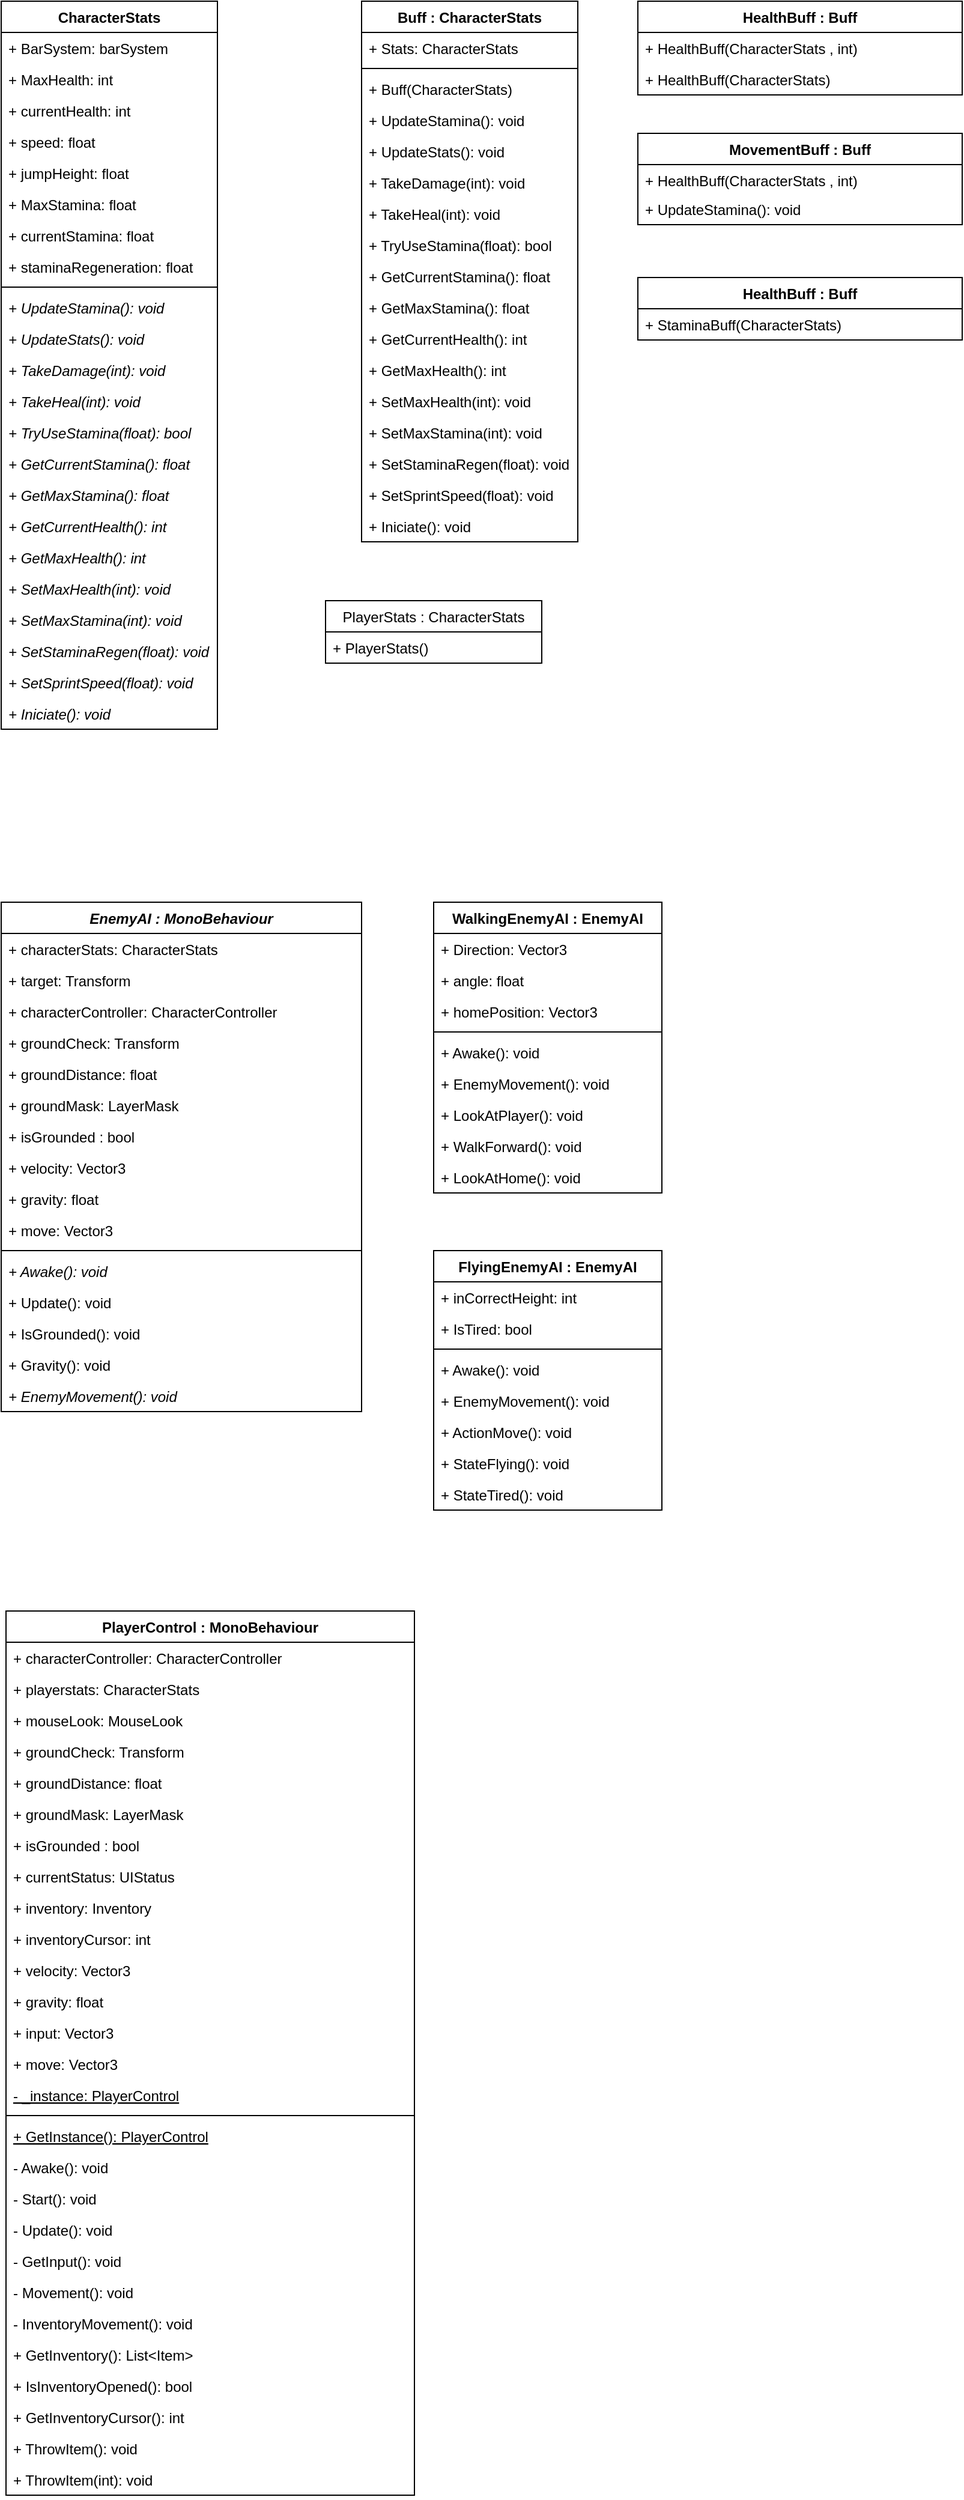 <mxfile version="16.4.3" type="github">
  <diagram id="JPool-3VtNPLsI39yBrT" name="Page-1">
    <mxGraphModel dx="624" dy="716" grid="1" gridSize="10" guides="1" tooltips="1" connect="1" arrows="1" fold="1" page="1" pageScale="1" pageWidth="827" pageHeight="1169" math="0" shadow="0">
      <root>
        <mxCell id="0" />
        <mxCell id="1" parent="0" />
        <mxCell id="ydXOMkTpQAnUlT9arwQ4-1" value="CharacterStats" style="swimlane;fontStyle=1;align=center;verticalAlign=top;childLayout=stackLayout;horizontal=1;startSize=26;horizontalStack=0;resizeParent=1;resizeParentMax=0;resizeLast=0;collapsible=1;marginBottom=0;" vertex="1" parent="1">
          <mxGeometry x="70" y="60" width="180" height="606" as="geometry" />
        </mxCell>
        <mxCell id="ydXOMkTpQAnUlT9arwQ4-2" value="+ BarSystem: barSystem" style="text;strokeColor=none;fillColor=none;align=left;verticalAlign=top;spacingLeft=4;spacingRight=4;overflow=hidden;rotatable=0;points=[[0,0.5],[1,0.5]];portConstraint=eastwest;" vertex="1" parent="ydXOMkTpQAnUlT9arwQ4-1">
          <mxGeometry y="26" width="180" height="26" as="geometry" />
        </mxCell>
        <mxCell id="ydXOMkTpQAnUlT9arwQ4-5" value="+ MaxHealth: int" style="text;strokeColor=none;fillColor=none;align=left;verticalAlign=top;spacingLeft=4;spacingRight=4;overflow=hidden;rotatable=0;points=[[0,0.5],[1,0.5]];portConstraint=eastwest;" vertex="1" parent="ydXOMkTpQAnUlT9arwQ4-1">
          <mxGeometry y="52" width="180" height="26" as="geometry" />
        </mxCell>
        <mxCell id="ydXOMkTpQAnUlT9arwQ4-6" value="+ currentHealth: int" style="text;strokeColor=none;fillColor=none;align=left;verticalAlign=top;spacingLeft=4;spacingRight=4;overflow=hidden;rotatable=0;points=[[0,0.5],[1,0.5]];portConstraint=eastwest;" vertex="1" parent="ydXOMkTpQAnUlT9arwQ4-1">
          <mxGeometry y="78" width="180" height="26" as="geometry" />
        </mxCell>
        <mxCell id="ydXOMkTpQAnUlT9arwQ4-7" value="+ speed: float" style="text;strokeColor=none;fillColor=none;align=left;verticalAlign=top;spacingLeft=4;spacingRight=4;overflow=hidden;rotatable=0;points=[[0,0.5],[1,0.5]];portConstraint=eastwest;" vertex="1" parent="ydXOMkTpQAnUlT9arwQ4-1">
          <mxGeometry y="104" width="180" height="26" as="geometry" />
        </mxCell>
        <mxCell id="ydXOMkTpQAnUlT9arwQ4-8" value="+ jumpHeight: float" style="text;strokeColor=none;fillColor=none;align=left;verticalAlign=top;spacingLeft=4;spacingRight=4;overflow=hidden;rotatable=0;points=[[0,0.5],[1,0.5]];portConstraint=eastwest;" vertex="1" parent="ydXOMkTpQAnUlT9arwQ4-1">
          <mxGeometry y="130" width="180" height="26" as="geometry" />
        </mxCell>
        <mxCell id="ydXOMkTpQAnUlT9arwQ4-10" value="+ MaxStamina: float" style="text;strokeColor=none;fillColor=none;align=left;verticalAlign=top;spacingLeft=4;spacingRight=4;overflow=hidden;rotatable=0;points=[[0,0.5],[1,0.5]];portConstraint=eastwest;" vertex="1" parent="ydXOMkTpQAnUlT9arwQ4-1">
          <mxGeometry y="156" width="180" height="26" as="geometry" />
        </mxCell>
        <mxCell id="ydXOMkTpQAnUlT9arwQ4-9" value="+ currentStamina: float" style="text;strokeColor=none;fillColor=none;align=left;verticalAlign=top;spacingLeft=4;spacingRight=4;overflow=hidden;rotatable=0;points=[[0,0.5],[1,0.5]];portConstraint=eastwest;" vertex="1" parent="ydXOMkTpQAnUlT9arwQ4-1">
          <mxGeometry y="182" width="180" height="26" as="geometry" />
        </mxCell>
        <mxCell id="ydXOMkTpQAnUlT9arwQ4-11" value="+ staminaRegeneration: float" style="text;strokeColor=none;fillColor=none;align=left;verticalAlign=top;spacingLeft=4;spacingRight=4;overflow=hidden;rotatable=0;points=[[0,0.5],[1,0.5]];portConstraint=eastwest;" vertex="1" parent="ydXOMkTpQAnUlT9arwQ4-1">
          <mxGeometry y="208" width="180" height="26" as="geometry" />
        </mxCell>
        <mxCell id="ydXOMkTpQAnUlT9arwQ4-3" value="" style="line;strokeWidth=1;fillColor=none;align=left;verticalAlign=middle;spacingTop=-1;spacingLeft=3;spacingRight=3;rotatable=0;labelPosition=right;points=[];portConstraint=eastwest;" vertex="1" parent="ydXOMkTpQAnUlT9arwQ4-1">
          <mxGeometry y="234" width="180" height="8" as="geometry" />
        </mxCell>
        <mxCell id="ydXOMkTpQAnUlT9arwQ4-4" value="+ UpdateStamina(): void" style="text;strokeColor=none;fillColor=none;align=left;verticalAlign=top;spacingLeft=4;spacingRight=4;overflow=hidden;rotatable=0;points=[[0,0.5],[1,0.5]];portConstraint=eastwest;fontStyle=2" vertex="1" parent="ydXOMkTpQAnUlT9arwQ4-1">
          <mxGeometry y="242" width="180" height="26" as="geometry" />
        </mxCell>
        <mxCell id="ydXOMkTpQAnUlT9arwQ4-15" value="+ UpdateStats(): void" style="text;strokeColor=none;fillColor=none;align=left;verticalAlign=top;spacingLeft=4;spacingRight=4;overflow=hidden;rotatable=0;points=[[0,0.5],[1,0.5]];portConstraint=eastwest;fontStyle=2" vertex="1" parent="ydXOMkTpQAnUlT9arwQ4-1">
          <mxGeometry y="268" width="180" height="26" as="geometry" />
        </mxCell>
        <mxCell id="ydXOMkTpQAnUlT9arwQ4-16" value="+ TakeDamage(int): void" style="text;strokeColor=none;fillColor=none;align=left;verticalAlign=top;spacingLeft=4;spacingRight=4;overflow=hidden;rotatable=0;points=[[0,0.5],[1,0.5]];portConstraint=eastwest;fontStyle=2" vertex="1" parent="ydXOMkTpQAnUlT9arwQ4-1">
          <mxGeometry y="294" width="180" height="26" as="geometry" />
        </mxCell>
        <mxCell id="ydXOMkTpQAnUlT9arwQ4-18" value="+ TakeHeal(int): void" style="text;strokeColor=none;fillColor=none;align=left;verticalAlign=top;spacingLeft=4;spacingRight=4;overflow=hidden;rotatable=0;points=[[0,0.5],[1,0.5]];portConstraint=eastwest;fontStyle=2" vertex="1" parent="ydXOMkTpQAnUlT9arwQ4-1">
          <mxGeometry y="320" width="180" height="26" as="geometry" />
        </mxCell>
        <mxCell id="ydXOMkTpQAnUlT9arwQ4-19" value="+ TryUseStamina(float): bool" style="text;strokeColor=none;fillColor=none;align=left;verticalAlign=top;spacingLeft=4;spacingRight=4;overflow=hidden;rotatable=0;points=[[0,0.5],[1,0.5]];portConstraint=eastwest;fontStyle=2" vertex="1" parent="ydXOMkTpQAnUlT9arwQ4-1">
          <mxGeometry y="346" width="180" height="26" as="geometry" />
        </mxCell>
        <mxCell id="ydXOMkTpQAnUlT9arwQ4-21" value="+ GetCurrentStamina(): float" style="text;strokeColor=none;fillColor=none;align=left;verticalAlign=top;spacingLeft=4;spacingRight=4;overflow=hidden;rotatable=0;points=[[0,0.5],[1,0.5]];portConstraint=eastwest;fontStyle=2" vertex="1" parent="ydXOMkTpQAnUlT9arwQ4-1">
          <mxGeometry y="372" width="180" height="26" as="geometry" />
        </mxCell>
        <mxCell id="ydXOMkTpQAnUlT9arwQ4-20" value="+ GetMaxStamina(): float" style="text;strokeColor=none;fillColor=none;align=left;verticalAlign=top;spacingLeft=4;spacingRight=4;overflow=hidden;rotatable=0;points=[[0,0.5],[1,0.5]];portConstraint=eastwest;fontStyle=2" vertex="1" parent="ydXOMkTpQAnUlT9arwQ4-1">
          <mxGeometry y="398" width="180" height="26" as="geometry" />
        </mxCell>
        <mxCell id="ydXOMkTpQAnUlT9arwQ4-22" value="+ GetCurrentHealth(): int" style="text;strokeColor=none;fillColor=none;align=left;verticalAlign=top;spacingLeft=4;spacingRight=4;overflow=hidden;rotatable=0;points=[[0,0.5],[1,0.5]];portConstraint=eastwest;fontStyle=2" vertex="1" parent="ydXOMkTpQAnUlT9arwQ4-1">
          <mxGeometry y="424" width="180" height="26" as="geometry" />
        </mxCell>
        <mxCell id="ydXOMkTpQAnUlT9arwQ4-23" value="+ GetMaxHealth(): int" style="text;strokeColor=none;fillColor=none;align=left;verticalAlign=top;spacingLeft=4;spacingRight=4;overflow=hidden;rotatable=0;points=[[0,0.5],[1,0.5]];portConstraint=eastwest;fontStyle=2" vertex="1" parent="ydXOMkTpQAnUlT9arwQ4-1">
          <mxGeometry y="450" width="180" height="26" as="geometry" />
        </mxCell>
        <mxCell id="ydXOMkTpQAnUlT9arwQ4-25" value="+ SetMaxHealth(int): void" style="text;strokeColor=none;fillColor=none;align=left;verticalAlign=top;spacingLeft=4;spacingRight=4;overflow=hidden;rotatable=0;points=[[0,0.5],[1,0.5]];portConstraint=eastwest;fontStyle=2" vertex="1" parent="ydXOMkTpQAnUlT9arwQ4-1">
          <mxGeometry y="476" width="180" height="26" as="geometry" />
        </mxCell>
        <mxCell id="ydXOMkTpQAnUlT9arwQ4-24" value="+ SetMaxStamina(int): void" style="text;strokeColor=none;fillColor=none;align=left;verticalAlign=top;spacingLeft=4;spacingRight=4;overflow=hidden;rotatable=0;points=[[0,0.5],[1,0.5]];portConstraint=eastwest;fontStyle=2" vertex="1" parent="ydXOMkTpQAnUlT9arwQ4-1">
          <mxGeometry y="502" width="180" height="26" as="geometry" />
        </mxCell>
        <mxCell id="ydXOMkTpQAnUlT9arwQ4-26" value="+ SetStaminaRegen(float): void" style="text;strokeColor=none;fillColor=none;align=left;verticalAlign=top;spacingLeft=4;spacingRight=4;overflow=hidden;rotatable=0;points=[[0,0.5],[1,0.5]];portConstraint=eastwest;fontStyle=2" vertex="1" parent="ydXOMkTpQAnUlT9arwQ4-1">
          <mxGeometry y="528" width="180" height="26" as="geometry" />
        </mxCell>
        <mxCell id="ydXOMkTpQAnUlT9arwQ4-27" value="+ SetSprintSpeed(float): void" style="text;strokeColor=none;fillColor=none;align=left;verticalAlign=top;spacingLeft=4;spacingRight=4;overflow=hidden;rotatable=0;points=[[0,0.5],[1,0.5]];portConstraint=eastwest;fontStyle=2" vertex="1" parent="ydXOMkTpQAnUlT9arwQ4-1">
          <mxGeometry y="554" width="180" height="26" as="geometry" />
        </mxCell>
        <mxCell id="ydXOMkTpQAnUlT9arwQ4-17" value="+ Iniciate(): void" style="text;strokeColor=none;fillColor=none;align=left;verticalAlign=top;spacingLeft=4;spacingRight=4;overflow=hidden;rotatable=0;points=[[0,0.5],[1,0.5]];portConstraint=eastwest;fontStyle=2" vertex="1" parent="ydXOMkTpQAnUlT9arwQ4-1">
          <mxGeometry y="580" width="180" height="26" as="geometry" />
        </mxCell>
        <mxCell id="ydXOMkTpQAnUlT9arwQ4-28" value="Buff : CharacterStats" style="swimlane;fontStyle=1;align=center;verticalAlign=top;childLayout=stackLayout;horizontal=1;startSize=26;horizontalStack=0;resizeParent=1;resizeParentMax=0;resizeLast=0;collapsible=1;marginBottom=0;" vertex="1" parent="1">
          <mxGeometry x="370" y="60" width="180" height="450" as="geometry" />
        </mxCell>
        <mxCell id="ydXOMkTpQAnUlT9arwQ4-52" value="+ Stats: CharacterStats" style="text;strokeColor=none;fillColor=none;align=left;verticalAlign=top;spacingLeft=4;spacingRight=4;overflow=hidden;rotatable=0;points=[[0,0.5],[1,0.5]];portConstraint=eastwest;" vertex="1" parent="ydXOMkTpQAnUlT9arwQ4-28">
          <mxGeometry y="26" width="180" height="26" as="geometry" />
        </mxCell>
        <mxCell id="ydXOMkTpQAnUlT9arwQ4-37" value="" style="line;strokeWidth=1;fillColor=none;align=left;verticalAlign=middle;spacingTop=-1;spacingLeft=3;spacingRight=3;rotatable=0;labelPosition=right;points=[];portConstraint=eastwest;" vertex="1" parent="ydXOMkTpQAnUlT9arwQ4-28">
          <mxGeometry y="52" width="180" height="8" as="geometry" />
        </mxCell>
        <mxCell id="ydXOMkTpQAnUlT9arwQ4-53" value="+ Buff(CharacterStats)" style="text;strokeColor=none;fillColor=none;align=left;verticalAlign=top;spacingLeft=4;spacingRight=4;overflow=hidden;rotatable=0;points=[[0,0.5],[1,0.5]];portConstraint=eastwest;fontStyle=0" vertex="1" parent="ydXOMkTpQAnUlT9arwQ4-28">
          <mxGeometry y="60" width="180" height="26" as="geometry" />
        </mxCell>
        <mxCell id="ydXOMkTpQAnUlT9arwQ4-38" value="+ UpdateStamina(): void" style="text;strokeColor=none;fillColor=none;align=left;verticalAlign=top;spacingLeft=4;spacingRight=4;overflow=hidden;rotatable=0;points=[[0,0.5],[1,0.5]];portConstraint=eastwest;fontStyle=0" vertex="1" parent="ydXOMkTpQAnUlT9arwQ4-28">
          <mxGeometry y="86" width="180" height="26" as="geometry" />
        </mxCell>
        <mxCell id="ydXOMkTpQAnUlT9arwQ4-39" value="+ UpdateStats(): void" style="text;strokeColor=none;fillColor=none;align=left;verticalAlign=top;spacingLeft=4;spacingRight=4;overflow=hidden;rotatable=0;points=[[0,0.5],[1,0.5]];portConstraint=eastwest;fontStyle=0" vertex="1" parent="ydXOMkTpQAnUlT9arwQ4-28">
          <mxGeometry y="112" width="180" height="26" as="geometry" />
        </mxCell>
        <mxCell id="ydXOMkTpQAnUlT9arwQ4-40" value="+ TakeDamage(int): void" style="text;strokeColor=none;fillColor=none;align=left;verticalAlign=top;spacingLeft=4;spacingRight=4;overflow=hidden;rotatable=0;points=[[0,0.5],[1,0.5]];portConstraint=eastwest;fontStyle=0" vertex="1" parent="ydXOMkTpQAnUlT9arwQ4-28">
          <mxGeometry y="138" width="180" height="26" as="geometry" />
        </mxCell>
        <mxCell id="ydXOMkTpQAnUlT9arwQ4-41" value="+ TakeHeal(int): void" style="text;strokeColor=none;fillColor=none;align=left;verticalAlign=top;spacingLeft=4;spacingRight=4;overflow=hidden;rotatable=0;points=[[0,0.5],[1,0.5]];portConstraint=eastwest;fontStyle=0" vertex="1" parent="ydXOMkTpQAnUlT9arwQ4-28">
          <mxGeometry y="164" width="180" height="26" as="geometry" />
        </mxCell>
        <mxCell id="ydXOMkTpQAnUlT9arwQ4-42" value="+ TryUseStamina(float): bool" style="text;strokeColor=none;fillColor=none;align=left;verticalAlign=top;spacingLeft=4;spacingRight=4;overflow=hidden;rotatable=0;points=[[0,0.5],[1,0.5]];portConstraint=eastwest;fontStyle=0" vertex="1" parent="ydXOMkTpQAnUlT9arwQ4-28">
          <mxGeometry y="190" width="180" height="26" as="geometry" />
        </mxCell>
        <mxCell id="ydXOMkTpQAnUlT9arwQ4-43" value="+ GetCurrentStamina(): float" style="text;strokeColor=none;fillColor=none;align=left;verticalAlign=top;spacingLeft=4;spacingRight=4;overflow=hidden;rotatable=0;points=[[0,0.5],[1,0.5]];portConstraint=eastwest;fontStyle=0" vertex="1" parent="ydXOMkTpQAnUlT9arwQ4-28">
          <mxGeometry y="216" width="180" height="26" as="geometry" />
        </mxCell>
        <mxCell id="ydXOMkTpQAnUlT9arwQ4-44" value="+ GetMaxStamina(): float" style="text;strokeColor=none;fillColor=none;align=left;verticalAlign=top;spacingLeft=4;spacingRight=4;overflow=hidden;rotatable=0;points=[[0,0.5],[1,0.5]];portConstraint=eastwest;fontStyle=0" vertex="1" parent="ydXOMkTpQAnUlT9arwQ4-28">
          <mxGeometry y="242" width="180" height="26" as="geometry" />
        </mxCell>
        <mxCell id="ydXOMkTpQAnUlT9arwQ4-45" value="+ GetCurrentHealth(): int" style="text;strokeColor=none;fillColor=none;align=left;verticalAlign=top;spacingLeft=4;spacingRight=4;overflow=hidden;rotatable=0;points=[[0,0.5],[1,0.5]];portConstraint=eastwest;fontStyle=0" vertex="1" parent="ydXOMkTpQAnUlT9arwQ4-28">
          <mxGeometry y="268" width="180" height="26" as="geometry" />
        </mxCell>
        <mxCell id="ydXOMkTpQAnUlT9arwQ4-46" value="+ GetMaxHealth(): int" style="text;strokeColor=none;fillColor=none;align=left;verticalAlign=top;spacingLeft=4;spacingRight=4;overflow=hidden;rotatable=0;points=[[0,0.5],[1,0.5]];portConstraint=eastwest;fontStyle=0" vertex="1" parent="ydXOMkTpQAnUlT9arwQ4-28">
          <mxGeometry y="294" width="180" height="26" as="geometry" />
        </mxCell>
        <mxCell id="ydXOMkTpQAnUlT9arwQ4-47" value="+ SetMaxHealth(int): void" style="text;strokeColor=none;fillColor=none;align=left;verticalAlign=top;spacingLeft=4;spacingRight=4;overflow=hidden;rotatable=0;points=[[0,0.5],[1,0.5]];portConstraint=eastwest;fontStyle=0" vertex="1" parent="ydXOMkTpQAnUlT9arwQ4-28">
          <mxGeometry y="320" width="180" height="26" as="geometry" />
        </mxCell>
        <mxCell id="ydXOMkTpQAnUlT9arwQ4-48" value="+ SetMaxStamina(int): void" style="text;strokeColor=none;fillColor=none;align=left;verticalAlign=top;spacingLeft=4;spacingRight=4;overflow=hidden;rotatable=0;points=[[0,0.5],[1,0.5]];portConstraint=eastwest;fontStyle=0" vertex="1" parent="ydXOMkTpQAnUlT9arwQ4-28">
          <mxGeometry y="346" width="180" height="26" as="geometry" />
        </mxCell>
        <mxCell id="ydXOMkTpQAnUlT9arwQ4-49" value="+ SetStaminaRegen(float): void" style="text;strokeColor=none;fillColor=none;align=left;verticalAlign=top;spacingLeft=4;spacingRight=4;overflow=hidden;rotatable=0;points=[[0,0.5],[1,0.5]];portConstraint=eastwest;fontStyle=0" vertex="1" parent="ydXOMkTpQAnUlT9arwQ4-28">
          <mxGeometry y="372" width="180" height="26" as="geometry" />
        </mxCell>
        <mxCell id="ydXOMkTpQAnUlT9arwQ4-50" value="+ SetSprintSpeed(float): void" style="text;strokeColor=none;fillColor=none;align=left;verticalAlign=top;spacingLeft=4;spacingRight=4;overflow=hidden;rotatable=0;points=[[0,0.5],[1,0.5]];portConstraint=eastwest;fontStyle=0" vertex="1" parent="ydXOMkTpQAnUlT9arwQ4-28">
          <mxGeometry y="398" width="180" height="26" as="geometry" />
        </mxCell>
        <mxCell id="ydXOMkTpQAnUlT9arwQ4-51" value="+ Iniciate(): void" style="text;strokeColor=none;fillColor=none;align=left;verticalAlign=top;spacingLeft=4;spacingRight=4;overflow=hidden;rotatable=0;points=[[0,0.5],[1,0.5]];portConstraint=eastwest;fontStyle=0" vertex="1" parent="ydXOMkTpQAnUlT9arwQ4-28">
          <mxGeometry y="424" width="180" height="26" as="geometry" />
        </mxCell>
        <mxCell id="ydXOMkTpQAnUlT9arwQ4-54" value="HealthBuff : Buff" style="swimlane;fontStyle=1;childLayout=stackLayout;horizontal=1;startSize=26;fillColor=none;horizontalStack=0;resizeParent=1;resizeParentMax=0;resizeLast=0;collapsible=1;marginBottom=0;" vertex="1" parent="1">
          <mxGeometry x="600" y="60" width="270" height="78" as="geometry" />
        </mxCell>
        <mxCell id="ydXOMkTpQAnUlT9arwQ4-55" value="+ HealthBuff(CharacterStats , int)" style="text;strokeColor=none;fillColor=none;align=left;verticalAlign=top;spacingLeft=4;spacingRight=4;overflow=hidden;rotatable=0;points=[[0,0.5],[1,0.5]];portConstraint=eastwest;" vertex="1" parent="ydXOMkTpQAnUlT9arwQ4-54">
          <mxGeometry y="26" width="270" height="26" as="geometry" />
        </mxCell>
        <mxCell id="ydXOMkTpQAnUlT9arwQ4-58" value="+ HealthBuff(CharacterStats)" style="text;strokeColor=none;fillColor=none;align=left;verticalAlign=top;spacingLeft=4;spacingRight=4;overflow=hidden;rotatable=0;points=[[0,0.5],[1,0.5]];portConstraint=eastwest;" vertex="1" parent="ydXOMkTpQAnUlT9arwQ4-54">
          <mxGeometry y="52" width="270" height="26" as="geometry" />
        </mxCell>
        <mxCell id="ydXOMkTpQAnUlT9arwQ4-59" value="MovementBuff : Buff" style="swimlane;fontStyle=1;childLayout=stackLayout;horizontal=1;startSize=26;fillColor=none;horizontalStack=0;resizeParent=1;resizeParentMax=0;resizeLast=0;collapsible=1;marginBottom=0;" vertex="1" parent="1">
          <mxGeometry x="600" y="170" width="270" height="76" as="geometry" />
        </mxCell>
        <mxCell id="ydXOMkTpQAnUlT9arwQ4-60" value="+ HealthBuff(CharacterStats , int)" style="text;strokeColor=none;fillColor=none;align=left;verticalAlign=top;spacingLeft=4;spacingRight=4;overflow=hidden;rotatable=0;points=[[0,0.5],[1,0.5]];portConstraint=eastwest;" vertex="1" parent="ydXOMkTpQAnUlT9arwQ4-59">
          <mxGeometry y="26" width="270" height="24" as="geometry" />
        </mxCell>
        <mxCell id="ydXOMkTpQAnUlT9arwQ4-61" value="+ UpdateStamina(): void" style="text;strokeColor=none;fillColor=none;align=left;verticalAlign=top;spacingLeft=4;spacingRight=4;overflow=hidden;rotatable=0;points=[[0,0.5],[1,0.5]];portConstraint=eastwest;" vertex="1" parent="ydXOMkTpQAnUlT9arwQ4-59">
          <mxGeometry y="50" width="270" height="26" as="geometry" />
        </mxCell>
        <mxCell id="ydXOMkTpQAnUlT9arwQ4-62" value="HealthBuff : Buff" style="swimlane;fontStyle=1;childLayout=stackLayout;horizontal=1;startSize=26;fillColor=none;horizontalStack=0;resizeParent=1;resizeParentMax=0;resizeLast=0;collapsible=1;marginBottom=0;" vertex="1" parent="1">
          <mxGeometry x="600" y="290" width="270" height="52" as="geometry" />
        </mxCell>
        <mxCell id="ydXOMkTpQAnUlT9arwQ4-64" value="+ StaminaBuff(CharacterStats) " style="text;strokeColor=none;fillColor=none;align=left;verticalAlign=top;spacingLeft=4;spacingRight=4;overflow=hidden;rotatable=0;points=[[0,0.5],[1,0.5]];portConstraint=eastwest;" vertex="1" parent="ydXOMkTpQAnUlT9arwQ4-62">
          <mxGeometry y="26" width="270" height="26" as="geometry" />
        </mxCell>
        <mxCell id="ydXOMkTpQAnUlT9arwQ4-65" value="EnemyAI : MonoBehaviour" style="swimlane;fontStyle=3;align=center;verticalAlign=top;childLayout=stackLayout;horizontal=1;startSize=26;horizontalStack=0;resizeParent=1;resizeParentMax=0;resizeLast=0;collapsible=1;marginBottom=0;" vertex="1" parent="1">
          <mxGeometry x="70" y="810" width="300" height="424" as="geometry" />
        </mxCell>
        <mxCell id="ydXOMkTpQAnUlT9arwQ4-66" value="+ characterStats: CharacterStats" style="text;strokeColor=none;fillColor=none;align=left;verticalAlign=top;spacingLeft=4;spacingRight=4;overflow=hidden;rotatable=0;points=[[0,0.5],[1,0.5]];portConstraint=eastwest;" vertex="1" parent="ydXOMkTpQAnUlT9arwQ4-65">
          <mxGeometry y="26" width="300" height="26" as="geometry" />
        </mxCell>
        <mxCell id="ydXOMkTpQAnUlT9arwQ4-69" value="+ target: Transform" style="text;strokeColor=none;fillColor=none;align=left;verticalAlign=top;spacingLeft=4;spacingRight=4;overflow=hidden;rotatable=0;points=[[0,0.5],[1,0.5]];portConstraint=eastwest;" vertex="1" parent="ydXOMkTpQAnUlT9arwQ4-65">
          <mxGeometry y="52" width="300" height="26" as="geometry" />
        </mxCell>
        <mxCell id="ydXOMkTpQAnUlT9arwQ4-71" value="+ characterController: CharacterController" style="text;strokeColor=none;fillColor=none;align=left;verticalAlign=top;spacingLeft=4;spacingRight=4;overflow=hidden;rotatable=0;points=[[0,0.5],[1,0.5]];portConstraint=eastwest;" vertex="1" parent="ydXOMkTpQAnUlT9arwQ4-65">
          <mxGeometry y="78" width="300" height="26" as="geometry" />
        </mxCell>
        <mxCell id="ydXOMkTpQAnUlT9arwQ4-73" value="+ groundCheck: Transform" style="text;strokeColor=none;fillColor=none;align=left;verticalAlign=top;spacingLeft=4;spacingRight=4;overflow=hidden;rotatable=0;points=[[0,0.5],[1,0.5]];portConstraint=eastwest;" vertex="1" parent="ydXOMkTpQAnUlT9arwQ4-65">
          <mxGeometry y="104" width="300" height="26" as="geometry" />
        </mxCell>
        <mxCell id="ydXOMkTpQAnUlT9arwQ4-72" value="+ groundDistance: float" style="text;strokeColor=none;fillColor=none;align=left;verticalAlign=top;spacingLeft=4;spacingRight=4;overflow=hidden;rotatable=0;points=[[0,0.5],[1,0.5]];portConstraint=eastwest;" vertex="1" parent="ydXOMkTpQAnUlT9arwQ4-65">
          <mxGeometry y="130" width="300" height="26" as="geometry" />
        </mxCell>
        <mxCell id="ydXOMkTpQAnUlT9arwQ4-74" value="+ groundMask: LayerMask" style="text;strokeColor=none;fillColor=none;align=left;verticalAlign=top;spacingLeft=4;spacingRight=4;overflow=hidden;rotatable=0;points=[[0,0.5],[1,0.5]];portConstraint=eastwest;" vertex="1" parent="ydXOMkTpQAnUlT9arwQ4-65">
          <mxGeometry y="156" width="300" height="26" as="geometry" />
        </mxCell>
        <mxCell id="ydXOMkTpQAnUlT9arwQ4-76" value="+ isGrounded : bool" style="text;strokeColor=none;fillColor=none;align=left;verticalAlign=top;spacingLeft=4;spacingRight=4;overflow=hidden;rotatable=0;points=[[0,0.5],[1,0.5]];portConstraint=eastwest;" vertex="1" parent="ydXOMkTpQAnUlT9arwQ4-65">
          <mxGeometry y="182" width="300" height="26" as="geometry" />
        </mxCell>
        <mxCell id="ydXOMkTpQAnUlT9arwQ4-75" value="+ velocity: Vector3" style="text;strokeColor=none;fillColor=none;align=left;verticalAlign=top;spacingLeft=4;spacingRight=4;overflow=hidden;rotatable=0;points=[[0,0.5],[1,0.5]];portConstraint=eastwest;" vertex="1" parent="ydXOMkTpQAnUlT9arwQ4-65">
          <mxGeometry y="208" width="300" height="26" as="geometry" />
        </mxCell>
        <mxCell id="ydXOMkTpQAnUlT9arwQ4-77" value="+ gravity: float" style="text;strokeColor=none;fillColor=none;align=left;verticalAlign=top;spacingLeft=4;spacingRight=4;overflow=hidden;rotatable=0;points=[[0,0.5],[1,0.5]];portConstraint=eastwest;" vertex="1" parent="ydXOMkTpQAnUlT9arwQ4-65">
          <mxGeometry y="234" width="300" height="26" as="geometry" />
        </mxCell>
        <mxCell id="ydXOMkTpQAnUlT9arwQ4-79" value="+ move: Vector3" style="text;strokeColor=none;fillColor=none;align=left;verticalAlign=top;spacingLeft=4;spacingRight=4;overflow=hidden;rotatable=0;points=[[0,0.5],[1,0.5]];portConstraint=eastwest;" vertex="1" parent="ydXOMkTpQAnUlT9arwQ4-65">
          <mxGeometry y="260" width="300" height="26" as="geometry" />
        </mxCell>
        <mxCell id="ydXOMkTpQAnUlT9arwQ4-67" value="" style="line;strokeWidth=1;fillColor=none;align=left;verticalAlign=middle;spacingTop=-1;spacingLeft=3;spacingRight=3;rotatable=0;labelPosition=right;points=[];portConstraint=eastwest;" vertex="1" parent="ydXOMkTpQAnUlT9arwQ4-65">
          <mxGeometry y="286" width="300" height="8" as="geometry" />
        </mxCell>
        <mxCell id="ydXOMkTpQAnUlT9arwQ4-68" value="+ Awake(): void" style="text;strokeColor=none;fillColor=none;align=left;verticalAlign=top;spacingLeft=4;spacingRight=4;overflow=hidden;rotatable=0;points=[[0,0.5],[1,0.5]];portConstraint=eastwest;fontStyle=2" vertex="1" parent="ydXOMkTpQAnUlT9arwQ4-65">
          <mxGeometry y="294" width="300" height="26" as="geometry" />
        </mxCell>
        <mxCell id="ydXOMkTpQAnUlT9arwQ4-80" value="+ Update(): void" style="text;strokeColor=none;fillColor=none;align=left;verticalAlign=top;spacingLeft=4;spacingRight=4;overflow=hidden;rotatable=0;points=[[0,0.5],[1,0.5]];portConstraint=eastwest;" vertex="1" parent="ydXOMkTpQAnUlT9arwQ4-65">
          <mxGeometry y="320" width="300" height="26" as="geometry" />
        </mxCell>
        <mxCell id="ydXOMkTpQAnUlT9arwQ4-82" value="+ IsGrounded(): void" style="text;strokeColor=none;fillColor=none;align=left;verticalAlign=top;spacingLeft=4;spacingRight=4;overflow=hidden;rotatable=0;points=[[0,0.5],[1,0.5]];portConstraint=eastwest;" vertex="1" parent="ydXOMkTpQAnUlT9arwQ4-65">
          <mxGeometry y="346" width="300" height="26" as="geometry" />
        </mxCell>
        <mxCell id="ydXOMkTpQAnUlT9arwQ4-81" value="+ Gravity(): void" style="text;strokeColor=none;fillColor=none;align=left;verticalAlign=top;spacingLeft=4;spacingRight=4;overflow=hidden;rotatable=0;points=[[0,0.5],[1,0.5]];portConstraint=eastwest;" vertex="1" parent="ydXOMkTpQAnUlT9arwQ4-65">
          <mxGeometry y="372" width="300" height="26" as="geometry" />
        </mxCell>
        <mxCell id="ydXOMkTpQAnUlT9arwQ4-83" value="+ EnemyMovement(): void" style="text;strokeColor=none;fillColor=none;align=left;verticalAlign=top;spacingLeft=4;spacingRight=4;overflow=hidden;rotatable=0;points=[[0,0.5],[1,0.5]];portConstraint=eastwest;fontStyle=2" vertex="1" parent="ydXOMkTpQAnUlT9arwQ4-65">
          <mxGeometry y="398" width="300" height="26" as="geometry" />
        </mxCell>
        <mxCell id="ydXOMkTpQAnUlT9arwQ4-84" value="WalkingEnemyAI : EnemyAI" style="swimlane;fontStyle=1;align=center;verticalAlign=top;childLayout=stackLayout;horizontal=1;startSize=26;horizontalStack=0;resizeParent=1;resizeParentMax=0;resizeLast=0;collapsible=1;marginBottom=0;" vertex="1" parent="1">
          <mxGeometry x="430" y="810" width="190" height="242" as="geometry" />
        </mxCell>
        <mxCell id="ydXOMkTpQAnUlT9arwQ4-85" value="+ Direction: Vector3" style="text;strokeColor=none;fillColor=none;align=left;verticalAlign=top;spacingLeft=4;spacingRight=4;overflow=hidden;rotatable=0;points=[[0,0.5],[1,0.5]];portConstraint=eastwest;" vertex="1" parent="ydXOMkTpQAnUlT9arwQ4-84">
          <mxGeometry y="26" width="190" height="26" as="geometry" />
        </mxCell>
        <mxCell id="ydXOMkTpQAnUlT9arwQ4-89" value="+ angle: float" style="text;strokeColor=none;fillColor=none;align=left;verticalAlign=top;spacingLeft=4;spacingRight=4;overflow=hidden;rotatable=0;points=[[0,0.5],[1,0.5]];portConstraint=eastwest;" vertex="1" parent="ydXOMkTpQAnUlT9arwQ4-84">
          <mxGeometry y="52" width="190" height="26" as="geometry" />
        </mxCell>
        <mxCell id="ydXOMkTpQAnUlT9arwQ4-88" value="+ homePosition: Vector3" style="text;strokeColor=none;fillColor=none;align=left;verticalAlign=top;spacingLeft=4;spacingRight=4;overflow=hidden;rotatable=0;points=[[0,0.5],[1,0.5]];portConstraint=eastwest;" vertex="1" parent="ydXOMkTpQAnUlT9arwQ4-84">
          <mxGeometry y="78" width="190" height="26" as="geometry" />
        </mxCell>
        <mxCell id="ydXOMkTpQAnUlT9arwQ4-86" value="" style="line;strokeWidth=1;fillColor=none;align=left;verticalAlign=middle;spacingTop=-1;spacingLeft=3;spacingRight=3;rotatable=0;labelPosition=right;points=[];portConstraint=eastwest;" vertex="1" parent="ydXOMkTpQAnUlT9arwQ4-84">
          <mxGeometry y="104" width="190" height="8" as="geometry" />
        </mxCell>
        <mxCell id="ydXOMkTpQAnUlT9arwQ4-87" value="+ Awake(): void" style="text;strokeColor=none;fillColor=none;align=left;verticalAlign=top;spacingLeft=4;spacingRight=4;overflow=hidden;rotatable=0;points=[[0,0.5],[1,0.5]];portConstraint=eastwest;" vertex="1" parent="ydXOMkTpQAnUlT9arwQ4-84">
          <mxGeometry y="112" width="190" height="26" as="geometry" />
        </mxCell>
        <mxCell id="ydXOMkTpQAnUlT9arwQ4-91" value="+ EnemyMovement(): void" style="text;strokeColor=none;fillColor=none;align=left;verticalAlign=top;spacingLeft=4;spacingRight=4;overflow=hidden;rotatable=0;points=[[0,0.5],[1,0.5]];portConstraint=eastwest;" vertex="1" parent="ydXOMkTpQAnUlT9arwQ4-84">
          <mxGeometry y="138" width="190" height="26" as="geometry" />
        </mxCell>
        <mxCell id="ydXOMkTpQAnUlT9arwQ4-94" value="+ LookAtPlayer(): void" style="text;strokeColor=none;fillColor=none;align=left;verticalAlign=top;spacingLeft=4;spacingRight=4;overflow=hidden;rotatable=0;points=[[0,0.5],[1,0.5]];portConstraint=eastwest;" vertex="1" parent="ydXOMkTpQAnUlT9arwQ4-84">
          <mxGeometry y="164" width="190" height="26" as="geometry" />
        </mxCell>
        <mxCell id="ydXOMkTpQAnUlT9arwQ4-93" value="+ WalkForward(): void" style="text;strokeColor=none;fillColor=none;align=left;verticalAlign=top;spacingLeft=4;spacingRight=4;overflow=hidden;rotatable=0;points=[[0,0.5],[1,0.5]];portConstraint=eastwest;" vertex="1" parent="ydXOMkTpQAnUlT9arwQ4-84">
          <mxGeometry y="190" width="190" height="26" as="geometry" />
        </mxCell>
        <mxCell id="ydXOMkTpQAnUlT9arwQ4-92" value="+ LookAtHome(): void" style="text;strokeColor=none;fillColor=none;align=left;verticalAlign=top;spacingLeft=4;spacingRight=4;overflow=hidden;rotatable=0;points=[[0,0.5],[1,0.5]];portConstraint=eastwest;" vertex="1" parent="ydXOMkTpQAnUlT9arwQ4-84">
          <mxGeometry y="216" width="190" height="26" as="geometry" />
        </mxCell>
        <mxCell id="ydXOMkTpQAnUlT9arwQ4-95" value="FlyingEnemyAI : EnemyAI" style="swimlane;fontStyle=1;align=center;verticalAlign=top;childLayout=stackLayout;horizontal=1;startSize=26;horizontalStack=0;resizeParent=1;resizeParentMax=0;resizeLast=0;collapsible=1;marginBottom=0;" vertex="1" parent="1">
          <mxGeometry x="430" y="1100" width="190" height="216" as="geometry" />
        </mxCell>
        <mxCell id="ydXOMkTpQAnUlT9arwQ4-96" value="+ inCorrectHeight: int" style="text;strokeColor=none;fillColor=none;align=left;verticalAlign=top;spacingLeft=4;spacingRight=4;overflow=hidden;rotatable=0;points=[[0,0.5],[1,0.5]];portConstraint=eastwest;" vertex="1" parent="ydXOMkTpQAnUlT9arwQ4-95">
          <mxGeometry y="26" width="190" height="26" as="geometry" />
        </mxCell>
        <mxCell id="ydXOMkTpQAnUlT9arwQ4-97" value="+ IsTired: bool" style="text;strokeColor=none;fillColor=none;align=left;verticalAlign=top;spacingLeft=4;spacingRight=4;overflow=hidden;rotatable=0;points=[[0,0.5],[1,0.5]];portConstraint=eastwest;" vertex="1" parent="ydXOMkTpQAnUlT9arwQ4-95">
          <mxGeometry y="52" width="190" height="26" as="geometry" />
        </mxCell>
        <mxCell id="ydXOMkTpQAnUlT9arwQ4-99" value="" style="line;strokeWidth=1;fillColor=none;align=left;verticalAlign=middle;spacingTop=-1;spacingLeft=3;spacingRight=3;rotatable=0;labelPosition=right;points=[];portConstraint=eastwest;" vertex="1" parent="ydXOMkTpQAnUlT9arwQ4-95">
          <mxGeometry y="78" width="190" height="8" as="geometry" />
        </mxCell>
        <mxCell id="ydXOMkTpQAnUlT9arwQ4-100" value="+ Awake(): void" style="text;strokeColor=none;fillColor=none;align=left;verticalAlign=top;spacingLeft=4;spacingRight=4;overflow=hidden;rotatable=0;points=[[0,0.5],[1,0.5]];portConstraint=eastwest;" vertex="1" parent="ydXOMkTpQAnUlT9arwQ4-95">
          <mxGeometry y="86" width="190" height="26" as="geometry" />
        </mxCell>
        <mxCell id="ydXOMkTpQAnUlT9arwQ4-101" value="+ EnemyMovement(): void" style="text;strokeColor=none;fillColor=none;align=left;verticalAlign=top;spacingLeft=4;spacingRight=4;overflow=hidden;rotatable=0;points=[[0,0.5],[1,0.5]];portConstraint=eastwest;" vertex="1" parent="ydXOMkTpQAnUlT9arwQ4-95">
          <mxGeometry y="112" width="190" height="26" as="geometry" />
        </mxCell>
        <mxCell id="ydXOMkTpQAnUlT9arwQ4-102" value="+ ActionMove(): void" style="text;strokeColor=none;fillColor=none;align=left;verticalAlign=top;spacingLeft=4;spacingRight=4;overflow=hidden;rotatable=0;points=[[0,0.5],[1,0.5]];portConstraint=eastwest;" vertex="1" parent="ydXOMkTpQAnUlT9arwQ4-95">
          <mxGeometry y="138" width="190" height="26" as="geometry" />
        </mxCell>
        <mxCell id="ydXOMkTpQAnUlT9arwQ4-103" value="+ StateFlying(): void" style="text;strokeColor=none;fillColor=none;align=left;verticalAlign=top;spacingLeft=4;spacingRight=4;overflow=hidden;rotatable=0;points=[[0,0.5],[1,0.5]];portConstraint=eastwest;" vertex="1" parent="ydXOMkTpQAnUlT9arwQ4-95">
          <mxGeometry y="164" width="190" height="26" as="geometry" />
        </mxCell>
        <mxCell id="ydXOMkTpQAnUlT9arwQ4-104" value="+ StateTired(): void" style="text;strokeColor=none;fillColor=none;align=left;verticalAlign=top;spacingLeft=4;spacingRight=4;overflow=hidden;rotatable=0;points=[[0,0.5],[1,0.5]];portConstraint=eastwest;" vertex="1" parent="ydXOMkTpQAnUlT9arwQ4-95">
          <mxGeometry y="190" width="190" height="26" as="geometry" />
        </mxCell>
        <mxCell id="ydXOMkTpQAnUlT9arwQ4-105" value="PlayerStats : CharacterStats" style="swimlane;fontStyle=0;childLayout=stackLayout;horizontal=1;startSize=26;fillColor=none;horizontalStack=0;resizeParent=1;resizeParentMax=0;resizeLast=0;collapsible=1;marginBottom=0;" vertex="1" parent="1">
          <mxGeometry x="340" y="559" width="180" height="52" as="geometry" />
        </mxCell>
        <mxCell id="ydXOMkTpQAnUlT9arwQ4-108" value="+ PlayerStats()" style="text;strokeColor=none;fillColor=none;align=left;verticalAlign=top;spacingLeft=4;spacingRight=4;overflow=hidden;rotatable=0;points=[[0,0.5],[1,0.5]];portConstraint=eastwest;" vertex="1" parent="ydXOMkTpQAnUlT9arwQ4-105">
          <mxGeometry y="26" width="180" height="26" as="geometry" />
        </mxCell>
        <mxCell id="ydXOMkTpQAnUlT9arwQ4-113" value="PlayerControl : MonoBehaviour" style="swimlane;fontStyle=1;align=center;verticalAlign=top;childLayout=stackLayout;horizontal=1;startSize=26;horizontalStack=0;resizeParent=1;resizeParentMax=0;resizeLast=0;collapsible=1;marginBottom=0;" vertex="1" parent="1">
          <mxGeometry x="74" y="1400" width="340" height="736" as="geometry" />
        </mxCell>
        <mxCell id="ydXOMkTpQAnUlT9arwQ4-125" value="+ characterController: CharacterController" style="text;strokeColor=none;fillColor=none;align=left;verticalAlign=top;spacingLeft=4;spacingRight=4;overflow=hidden;rotatable=0;points=[[0,0.5],[1,0.5]];portConstraint=eastwest;" vertex="1" parent="ydXOMkTpQAnUlT9arwQ4-113">
          <mxGeometry y="26" width="340" height="26" as="geometry" />
        </mxCell>
        <mxCell id="ydXOMkTpQAnUlT9arwQ4-123" value="+ playerstats: CharacterStats" style="text;strokeColor=none;fillColor=none;align=left;verticalAlign=top;spacingLeft=4;spacingRight=4;overflow=hidden;rotatable=0;points=[[0,0.5],[1,0.5]];portConstraint=eastwest;" vertex="1" parent="ydXOMkTpQAnUlT9arwQ4-113">
          <mxGeometry y="52" width="340" height="26" as="geometry" />
        </mxCell>
        <mxCell id="ydXOMkTpQAnUlT9arwQ4-124" value="+ mouseLook: MouseLook" style="text;strokeColor=none;fillColor=none;align=left;verticalAlign=top;spacingLeft=4;spacingRight=4;overflow=hidden;rotatable=0;points=[[0,0.5],[1,0.5]];portConstraint=eastwest;" vertex="1" parent="ydXOMkTpQAnUlT9arwQ4-113">
          <mxGeometry y="78" width="340" height="26" as="geometry" />
        </mxCell>
        <mxCell id="ydXOMkTpQAnUlT9arwQ4-126" value="+ groundCheck: Transform" style="text;strokeColor=none;fillColor=none;align=left;verticalAlign=top;spacingLeft=4;spacingRight=4;overflow=hidden;rotatable=0;points=[[0,0.5],[1,0.5]];portConstraint=eastwest;" vertex="1" parent="ydXOMkTpQAnUlT9arwQ4-113">
          <mxGeometry y="104" width="340" height="26" as="geometry" />
        </mxCell>
        <mxCell id="ydXOMkTpQAnUlT9arwQ4-127" value="+ groundDistance: float" style="text;strokeColor=none;fillColor=none;align=left;verticalAlign=top;spacingLeft=4;spacingRight=4;overflow=hidden;rotatable=0;points=[[0,0.5],[1,0.5]];portConstraint=eastwest;" vertex="1" parent="ydXOMkTpQAnUlT9arwQ4-113">
          <mxGeometry y="130" width="340" height="26" as="geometry" />
        </mxCell>
        <mxCell id="ydXOMkTpQAnUlT9arwQ4-133" value="+ groundMask: LayerMask" style="text;strokeColor=none;fillColor=none;align=left;verticalAlign=top;spacingLeft=4;spacingRight=4;overflow=hidden;rotatable=0;points=[[0,0.5],[1,0.5]];portConstraint=eastwest;" vertex="1" parent="ydXOMkTpQAnUlT9arwQ4-113">
          <mxGeometry y="156" width="340" height="26" as="geometry" />
        </mxCell>
        <mxCell id="ydXOMkTpQAnUlT9arwQ4-134" value="+ isGrounded : bool" style="text;strokeColor=none;fillColor=none;align=left;verticalAlign=top;spacingLeft=4;spacingRight=4;overflow=hidden;rotatable=0;points=[[0,0.5],[1,0.5]];portConstraint=eastwest;" vertex="1" parent="ydXOMkTpQAnUlT9arwQ4-113">
          <mxGeometry y="182" width="340" height="26" as="geometry" />
        </mxCell>
        <mxCell id="ydXOMkTpQAnUlT9arwQ4-136" value="+ currentStatus: UIStatus&#xa;" style="text;strokeColor=none;fillColor=none;align=left;verticalAlign=top;spacingLeft=4;spacingRight=4;overflow=hidden;rotatable=0;points=[[0,0.5],[1,0.5]];portConstraint=eastwest;" vertex="1" parent="ydXOMkTpQAnUlT9arwQ4-113">
          <mxGeometry y="208" width="340" height="26" as="geometry" />
        </mxCell>
        <mxCell id="ydXOMkTpQAnUlT9arwQ4-137" value="+ inventory: Inventory" style="text;strokeColor=none;fillColor=none;align=left;verticalAlign=top;spacingLeft=4;spacingRight=4;overflow=hidden;rotatable=0;points=[[0,0.5],[1,0.5]];portConstraint=eastwest;" vertex="1" parent="ydXOMkTpQAnUlT9arwQ4-113">
          <mxGeometry y="234" width="340" height="26" as="geometry" />
        </mxCell>
        <mxCell id="ydXOMkTpQAnUlT9arwQ4-114" value="+ inventoryCursor: int" style="text;strokeColor=none;fillColor=none;align=left;verticalAlign=top;spacingLeft=4;spacingRight=4;overflow=hidden;rotatable=0;points=[[0,0.5],[1,0.5]];portConstraint=eastwest;" vertex="1" parent="ydXOMkTpQAnUlT9arwQ4-113">
          <mxGeometry y="260" width="340" height="26" as="geometry" />
        </mxCell>
        <mxCell id="ydXOMkTpQAnUlT9arwQ4-130" value="+ velocity: Vector3" style="text;strokeColor=none;fillColor=none;align=left;verticalAlign=top;spacingLeft=4;spacingRight=4;overflow=hidden;rotatable=0;points=[[0,0.5],[1,0.5]];portConstraint=eastwest;" vertex="1" parent="ydXOMkTpQAnUlT9arwQ4-113">
          <mxGeometry y="286" width="340" height="26" as="geometry" />
        </mxCell>
        <mxCell id="ydXOMkTpQAnUlT9arwQ4-131" value="+ gravity: float" style="text;strokeColor=none;fillColor=none;align=left;verticalAlign=top;spacingLeft=4;spacingRight=4;overflow=hidden;rotatable=0;points=[[0,0.5],[1,0.5]];portConstraint=eastwest;" vertex="1" parent="ydXOMkTpQAnUlT9arwQ4-113">
          <mxGeometry y="312" width="340" height="26" as="geometry" />
        </mxCell>
        <mxCell id="ydXOMkTpQAnUlT9arwQ4-135" value="+ input: Vector3" style="text;strokeColor=none;fillColor=none;align=left;verticalAlign=top;spacingLeft=4;spacingRight=4;overflow=hidden;rotatable=0;points=[[0,0.5],[1,0.5]];portConstraint=eastwest;" vertex="1" parent="ydXOMkTpQAnUlT9arwQ4-113">
          <mxGeometry y="338" width="340" height="26" as="geometry" />
        </mxCell>
        <mxCell id="ydXOMkTpQAnUlT9arwQ4-132" value="+ move: Vector3" style="text;strokeColor=none;fillColor=none;align=left;verticalAlign=top;spacingLeft=4;spacingRight=4;overflow=hidden;rotatable=0;points=[[0,0.5],[1,0.5]];portConstraint=eastwest;" vertex="1" parent="ydXOMkTpQAnUlT9arwQ4-113">
          <mxGeometry y="364" width="340" height="26" as="geometry" />
        </mxCell>
        <mxCell id="ydXOMkTpQAnUlT9arwQ4-138" value="- _instance: PlayerControl" style="text;strokeColor=none;fillColor=none;align=left;verticalAlign=top;spacingLeft=4;spacingRight=4;overflow=hidden;rotatable=0;points=[[0,0.5],[1,0.5]];portConstraint=eastwest;fontStyle=4" vertex="1" parent="ydXOMkTpQAnUlT9arwQ4-113">
          <mxGeometry y="390" width="340" height="26" as="geometry" />
        </mxCell>
        <mxCell id="ydXOMkTpQAnUlT9arwQ4-115" value="" style="line;strokeWidth=1;fillColor=none;align=left;verticalAlign=middle;spacingTop=-1;spacingLeft=3;spacingRight=3;rotatable=0;labelPosition=right;points=[];portConstraint=eastwest;" vertex="1" parent="ydXOMkTpQAnUlT9arwQ4-113">
          <mxGeometry y="416" width="340" height="8" as="geometry" />
        </mxCell>
        <mxCell id="ydXOMkTpQAnUlT9arwQ4-116" value="+ GetInstance(): PlayerControl" style="text;strokeColor=none;fillColor=none;align=left;verticalAlign=top;spacingLeft=4;spacingRight=4;overflow=hidden;rotatable=0;points=[[0,0.5],[1,0.5]];portConstraint=eastwest;fontStyle=4" vertex="1" parent="ydXOMkTpQAnUlT9arwQ4-113">
          <mxGeometry y="424" width="340" height="26" as="geometry" />
        </mxCell>
        <mxCell id="ydXOMkTpQAnUlT9arwQ4-139" value="- Awake(): void" style="text;strokeColor=none;fillColor=none;align=left;verticalAlign=top;spacingLeft=4;spacingRight=4;overflow=hidden;rotatable=0;points=[[0,0.5],[1,0.5]];portConstraint=eastwest;" vertex="1" parent="ydXOMkTpQAnUlT9arwQ4-113">
          <mxGeometry y="450" width="340" height="26" as="geometry" />
        </mxCell>
        <mxCell id="ydXOMkTpQAnUlT9arwQ4-140" value="- Start(): void" style="text;strokeColor=none;fillColor=none;align=left;verticalAlign=top;spacingLeft=4;spacingRight=4;overflow=hidden;rotatable=0;points=[[0,0.5],[1,0.5]];portConstraint=eastwest;" vertex="1" parent="ydXOMkTpQAnUlT9arwQ4-113">
          <mxGeometry y="476" width="340" height="26" as="geometry" />
        </mxCell>
        <mxCell id="ydXOMkTpQAnUlT9arwQ4-142" value="- Update(): void" style="text;strokeColor=none;fillColor=none;align=left;verticalAlign=top;spacingLeft=4;spacingRight=4;overflow=hidden;rotatable=0;points=[[0,0.5],[1,0.5]];portConstraint=eastwest;" vertex="1" parent="ydXOMkTpQAnUlT9arwQ4-113">
          <mxGeometry y="502" width="340" height="26" as="geometry" />
        </mxCell>
        <mxCell id="ydXOMkTpQAnUlT9arwQ4-141" value="- GetInput(): void" style="text;strokeColor=none;fillColor=none;align=left;verticalAlign=top;spacingLeft=4;spacingRight=4;overflow=hidden;rotatable=0;points=[[0,0.5],[1,0.5]];portConstraint=eastwest;" vertex="1" parent="ydXOMkTpQAnUlT9arwQ4-113">
          <mxGeometry y="528" width="340" height="26" as="geometry" />
        </mxCell>
        <mxCell id="ydXOMkTpQAnUlT9arwQ4-143" value="- Movement(): void" style="text;strokeColor=none;fillColor=none;align=left;verticalAlign=top;spacingLeft=4;spacingRight=4;overflow=hidden;rotatable=0;points=[[0,0.5],[1,0.5]];portConstraint=eastwest;" vertex="1" parent="ydXOMkTpQAnUlT9arwQ4-113">
          <mxGeometry y="554" width="340" height="26" as="geometry" />
        </mxCell>
        <mxCell id="ydXOMkTpQAnUlT9arwQ4-144" value="- InventoryMovement(): void" style="text;strokeColor=none;fillColor=none;align=left;verticalAlign=top;spacingLeft=4;spacingRight=4;overflow=hidden;rotatable=0;points=[[0,0.5],[1,0.5]];portConstraint=eastwest;" vertex="1" parent="ydXOMkTpQAnUlT9arwQ4-113">
          <mxGeometry y="580" width="340" height="26" as="geometry" />
        </mxCell>
        <mxCell id="ydXOMkTpQAnUlT9arwQ4-145" value="+ GetInventory(): List&lt;Item&gt;" style="text;strokeColor=none;fillColor=none;align=left;verticalAlign=top;spacingLeft=4;spacingRight=4;overflow=hidden;rotatable=0;points=[[0,0.5],[1,0.5]];portConstraint=eastwest;" vertex="1" parent="ydXOMkTpQAnUlT9arwQ4-113">
          <mxGeometry y="606" width="340" height="26" as="geometry" />
        </mxCell>
        <mxCell id="ydXOMkTpQAnUlT9arwQ4-147" value="+ IsInventoryOpened(): bool" style="text;strokeColor=none;fillColor=none;align=left;verticalAlign=top;spacingLeft=4;spacingRight=4;overflow=hidden;rotatable=0;points=[[0,0.5],[1,0.5]];portConstraint=eastwest;" vertex="1" parent="ydXOMkTpQAnUlT9arwQ4-113">
          <mxGeometry y="632" width="340" height="26" as="geometry" />
        </mxCell>
        <mxCell id="ydXOMkTpQAnUlT9arwQ4-146" value="+ GetInventoryCursor(): int" style="text;strokeColor=none;fillColor=none;align=left;verticalAlign=top;spacingLeft=4;spacingRight=4;overflow=hidden;rotatable=0;points=[[0,0.5],[1,0.5]];portConstraint=eastwest;" vertex="1" parent="ydXOMkTpQAnUlT9arwQ4-113">
          <mxGeometry y="658" width="340" height="26" as="geometry" />
        </mxCell>
        <mxCell id="ydXOMkTpQAnUlT9arwQ4-148" value="+ ThrowItem(): void" style="text;strokeColor=none;fillColor=none;align=left;verticalAlign=top;spacingLeft=4;spacingRight=4;overflow=hidden;rotatable=0;points=[[0,0.5],[1,0.5]];portConstraint=eastwest;" vertex="1" parent="ydXOMkTpQAnUlT9arwQ4-113">
          <mxGeometry y="684" width="340" height="26" as="geometry" />
        </mxCell>
        <mxCell id="ydXOMkTpQAnUlT9arwQ4-149" value="+ ThrowItem(int): void" style="text;strokeColor=none;fillColor=none;align=left;verticalAlign=top;spacingLeft=4;spacingRight=4;overflow=hidden;rotatable=0;points=[[0,0.5],[1,0.5]];portConstraint=eastwest;" vertex="1" parent="ydXOMkTpQAnUlT9arwQ4-113">
          <mxGeometry y="710" width="340" height="26" as="geometry" />
        </mxCell>
      </root>
    </mxGraphModel>
  </diagram>
</mxfile>
